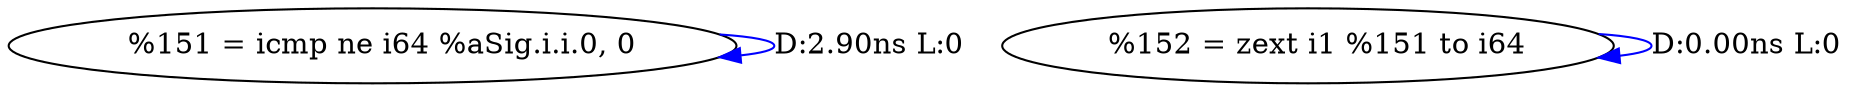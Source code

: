 digraph {
Node0x3498560[label="  %151 = icmp ne i64 %aSig.i.i.0, 0"];
Node0x3498560 -> Node0x3498560[label="D:2.90ns L:0",color=blue];
Node0x3498640[label="  %152 = zext i1 %151 to i64"];
Node0x3498640 -> Node0x3498640[label="D:0.00ns L:0",color=blue];
}
